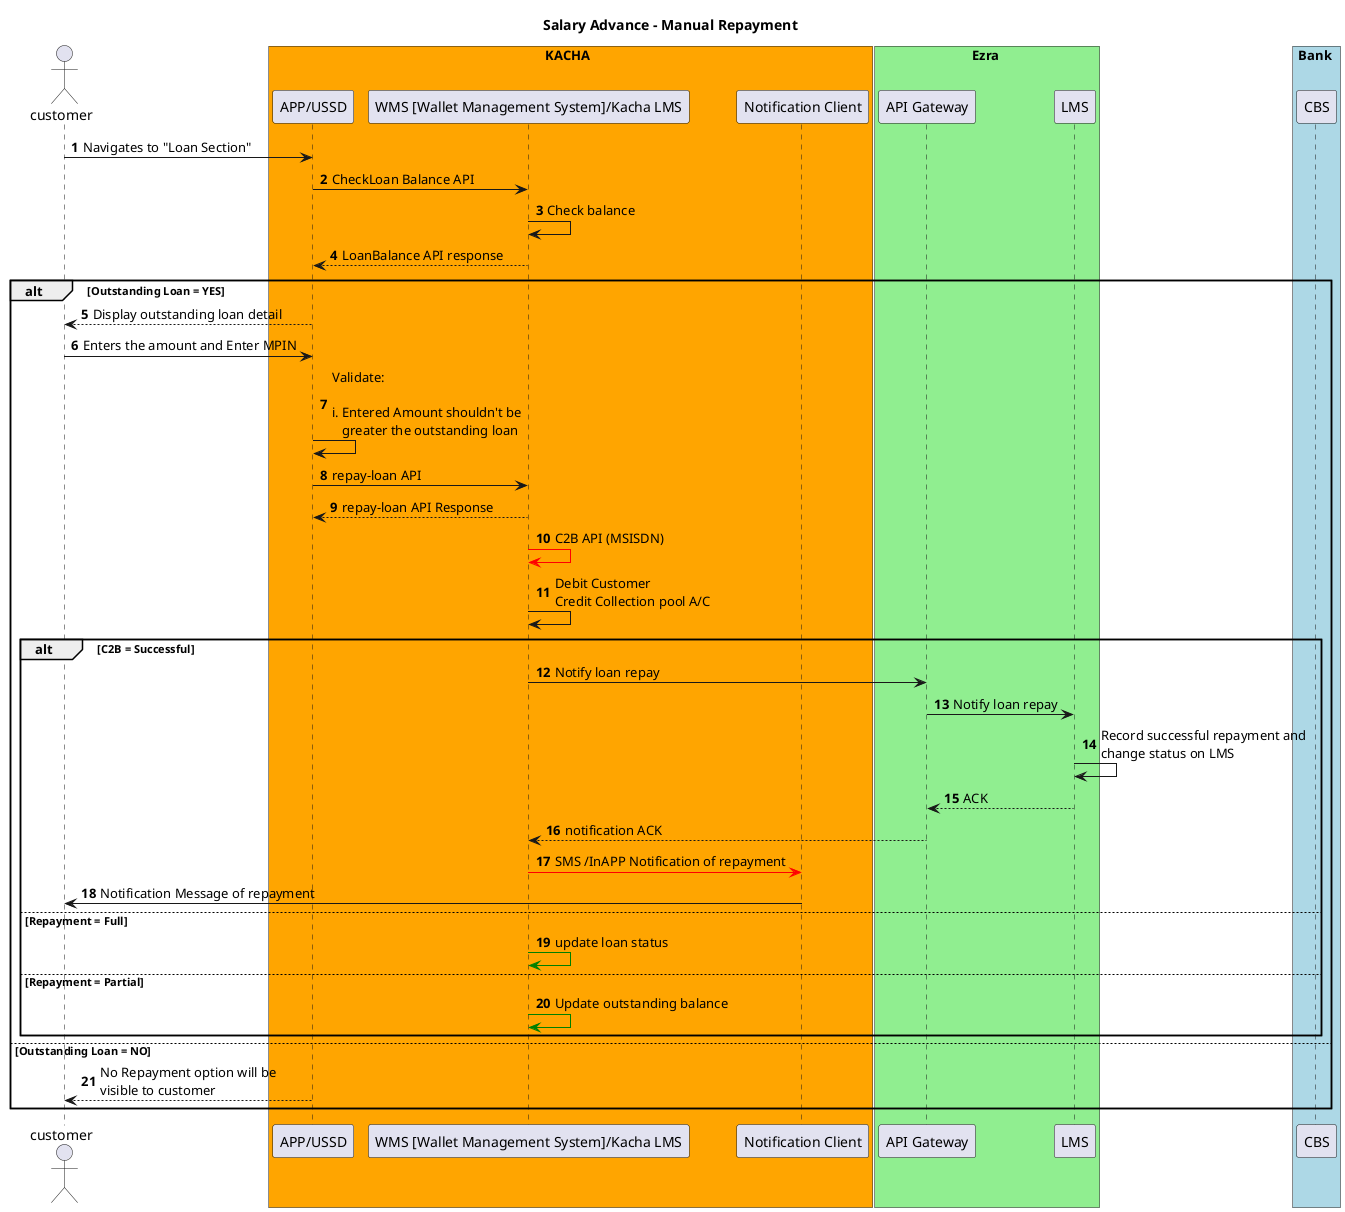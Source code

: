 @startuml
title Salary Advance - Manual Repayment
autonumber
actor customer

box KACHA  #orange
participant "APP/USSD"
participant "WMS [Wallet Management System]/Kacha LMS"
participant "Notification Client"
end box

box Ezra #Lightgreen
participant "API Gateway"
participant LMS
end box

box Bank #LightBlue
participant CBS
end box

customer ->"APP/USSD": Navigates to "Loan Section"
"APP/USSD" ->"WMS [Wallet Management System]/Kacha LMS":CheckLoan Balance API
"WMS [Wallet Management System]/Kacha LMS" -> "WMS [Wallet Management System]/Kacha LMS":Check balance

"WMS [Wallet Management System]/Kacha LMS" -->"APP/USSD":LoanBalance API response
alt Outstanding Loan = YES
"APP/USSD" -->customer: Display outstanding loan detail
customer ->"APP/USSD":Enters the amount and Enter MPIN
"APP/USSD" ->"APP/USSD":Validate:\n\ni. Entered Amount shouldn't be\n   greater the outstanding loan
"APP/USSD" ->"WMS [Wallet Management System]/Kacha LMS":repay-loan API
"WMS [Wallet Management System]/Kacha LMS" -->"APP/USSD":repay-loan API Response


"WMS [Wallet Management System]/Kacha LMS"-[#red]>  "WMS [Wallet Management System]/Kacha LMS": C2B API (MSISDN)
"WMS [Wallet Management System]/Kacha LMS" ->"WMS [Wallet Management System]/Kacha LMS":Debit Customer\nCredit Collection pool A/C
alt C2B = Successful
"WMS [Wallet Management System]/Kacha LMS"->"API Gateway": Notify loan repay
"API Gateway"->LMS: Notify loan repay
LMS-> LMS:Record successful repayment and \nchange status on LMS
LMS -->"API Gateway":ACK
"API Gateway" -->"WMS [Wallet Management System]/Kacha LMS":notification ACK
"WMS [Wallet Management System]/Kacha LMS"-[#red]>"Notification Client":SMS /InAPP Notification of repayment
"Notification Client" ->customer:Notification Message of repayment
else Repayment = Full
"WMS [Wallet Management System]/Kacha LMS" -[#Green]>"WMS [Wallet Management System]/Kacha LMS":update loan status

else Repayment = Partial
"WMS [Wallet Management System]/Kacha LMS" -[#Green]>"WMS [Wallet Management System]/Kacha LMS":Update outstanding balance
end

else Outstanding Loan = NO
"APP/USSD" -->customer: No Repayment option will be\nvisible to customer
end

@enduml